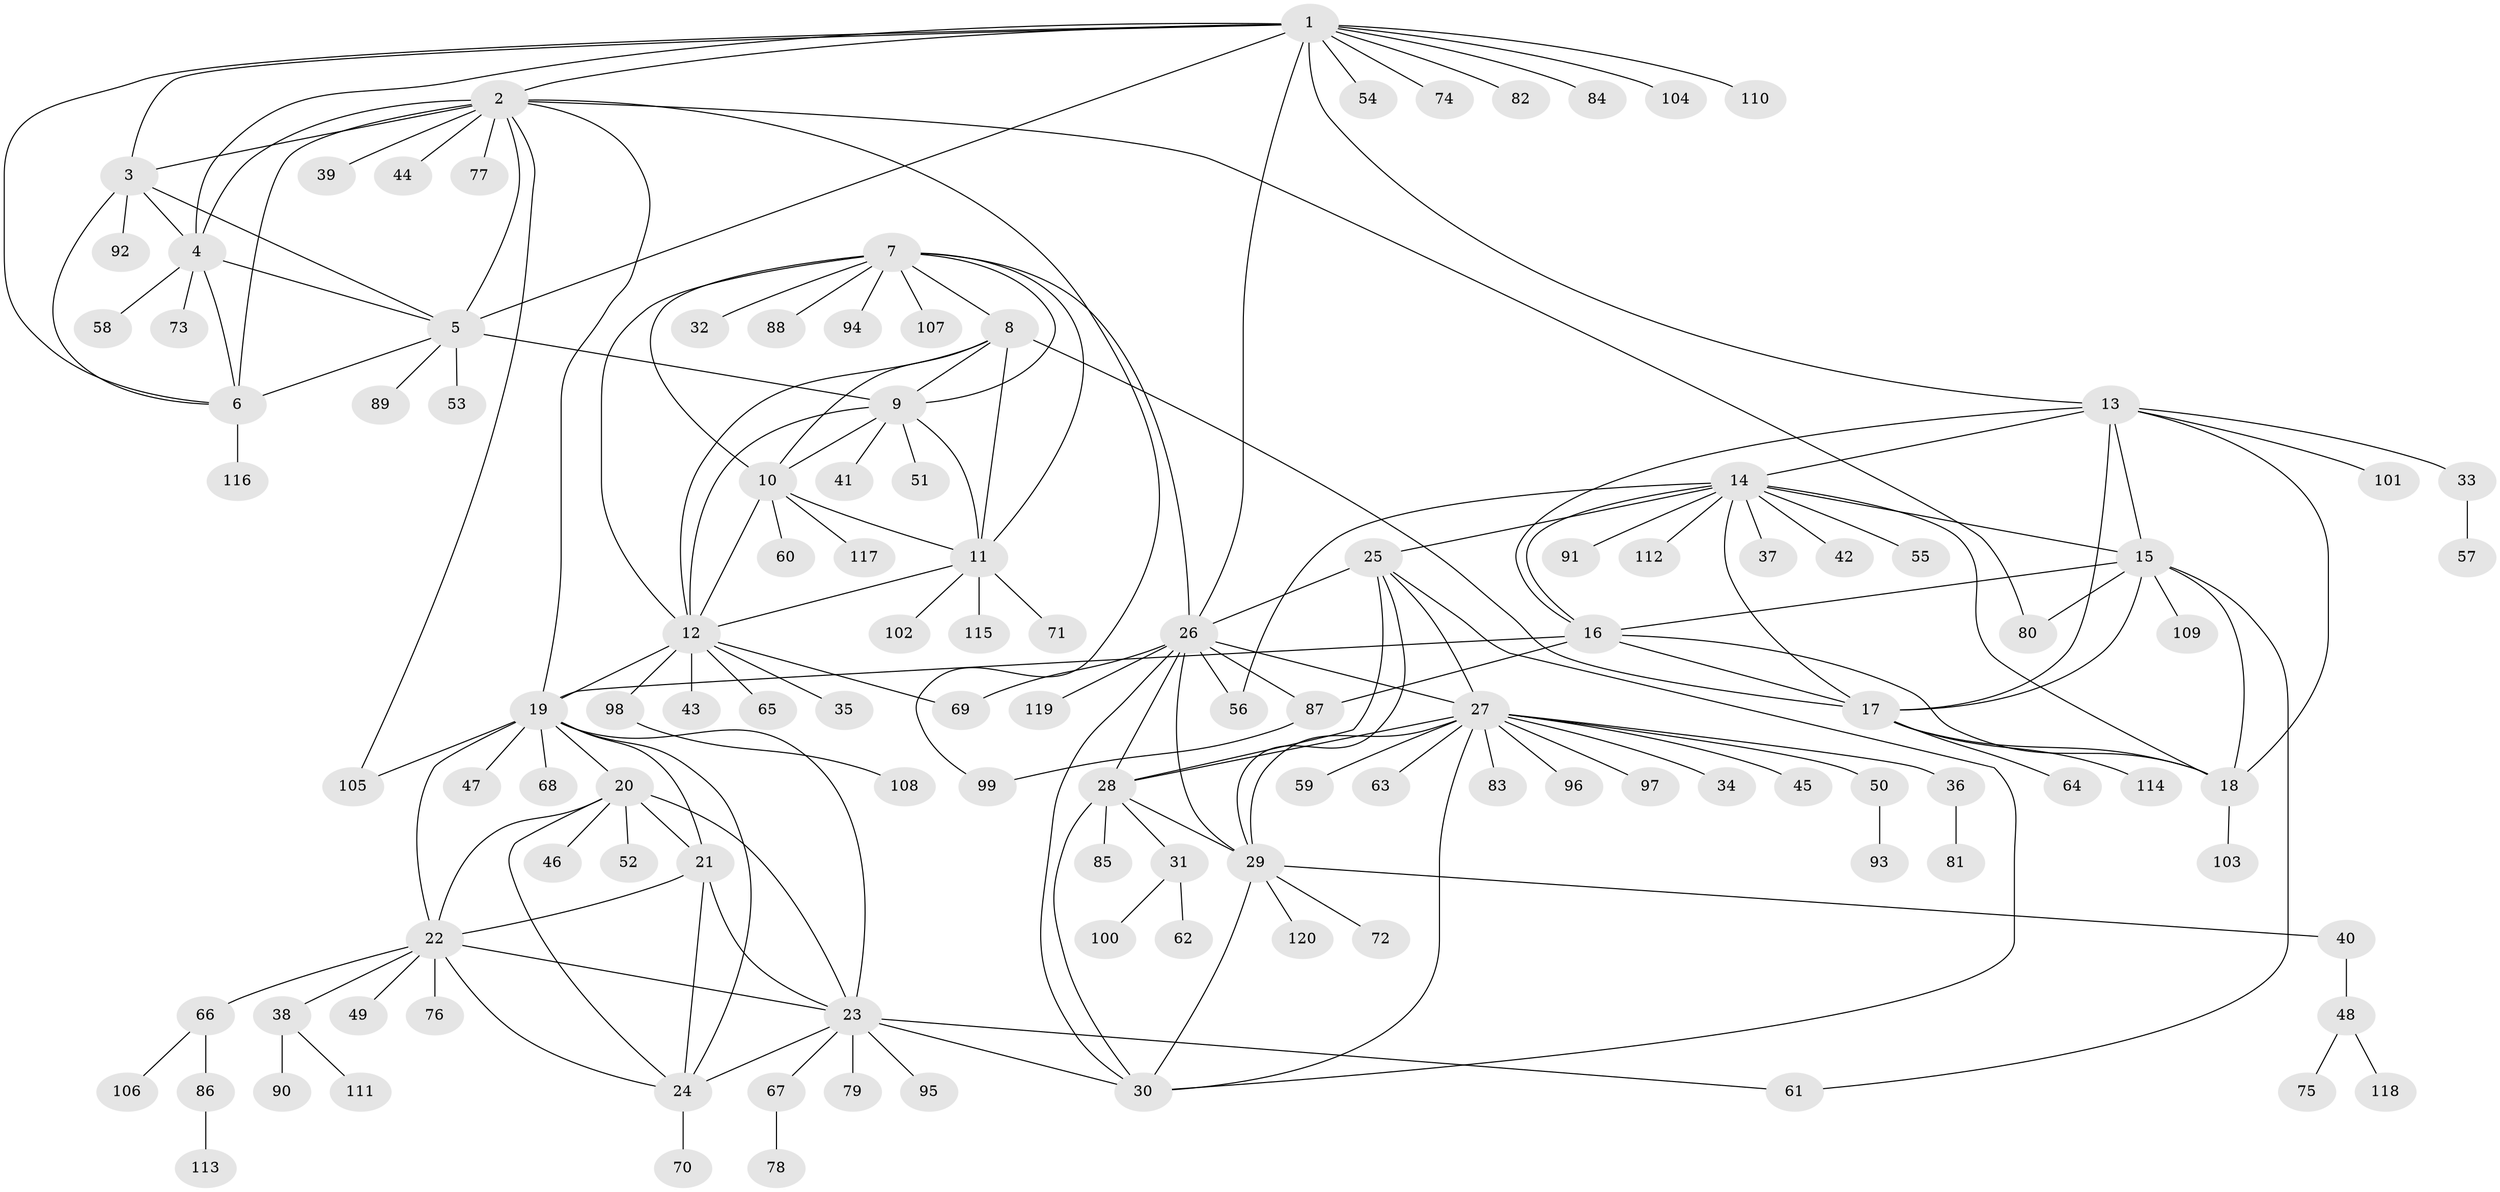 // Generated by graph-tools (version 1.1) at 2025/54/03/09/25 04:54:14]
// undirected, 120 vertices, 182 edges
graph export_dot {
graph [start="1"]
  node [color=gray90,style=filled];
  1;
  2;
  3;
  4;
  5;
  6;
  7;
  8;
  9;
  10;
  11;
  12;
  13;
  14;
  15;
  16;
  17;
  18;
  19;
  20;
  21;
  22;
  23;
  24;
  25;
  26;
  27;
  28;
  29;
  30;
  31;
  32;
  33;
  34;
  35;
  36;
  37;
  38;
  39;
  40;
  41;
  42;
  43;
  44;
  45;
  46;
  47;
  48;
  49;
  50;
  51;
  52;
  53;
  54;
  55;
  56;
  57;
  58;
  59;
  60;
  61;
  62;
  63;
  64;
  65;
  66;
  67;
  68;
  69;
  70;
  71;
  72;
  73;
  74;
  75;
  76;
  77;
  78;
  79;
  80;
  81;
  82;
  83;
  84;
  85;
  86;
  87;
  88;
  89;
  90;
  91;
  92;
  93;
  94;
  95;
  96;
  97;
  98;
  99;
  100;
  101;
  102;
  103;
  104;
  105;
  106;
  107;
  108;
  109;
  110;
  111;
  112;
  113;
  114;
  115;
  116;
  117;
  118;
  119;
  120;
  1 -- 2;
  1 -- 3;
  1 -- 4;
  1 -- 5;
  1 -- 6;
  1 -- 13;
  1 -- 26;
  1 -- 54;
  1 -- 74;
  1 -- 82;
  1 -- 84;
  1 -- 104;
  1 -- 110;
  2 -- 3;
  2 -- 4;
  2 -- 5;
  2 -- 6;
  2 -- 19;
  2 -- 39;
  2 -- 44;
  2 -- 77;
  2 -- 80;
  2 -- 99;
  2 -- 105;
  3 -- 4;
  3 -- 5;
  3 -- 6;
  3 -- 92;
  4 -- 5;
  4 -- 6;
  4 -- 58;
  4 -- 73;
  5 -- 6;
  5 -- 9;
  5 -- 53;
  5 -- 89;
  6 -- 116;
  7 -- 8;
  7 -- 9;
  7 -- 10;
  7 -- 11;
  7 -- 12;
  7 -- 26;
  7 -- 32;
  7 -- 88;
  7 -- 94;
  7 -- 107;
  8 -- 9;
  8 -- 10;
  8 -- 11;
  8 -- 12;
  8 -- 17;
  9 -- 10;
  9 -- 11;
  9 -- 12;
  9 -- 41;
  9 -- 51;
  10 -- 11;
  10 -- 12;
  10 -- 60;
  10 -- 117;
  11 -- 12;
  11 -- 71;
  11 -- 102;
  11 -- 115;
  12 -- 19;
  12 -- 35;
  12 -- 43;
  12 -- 65;
  12 -- 69;
  12 -- 98;
  13 -- 14;
  13 -- 15;
  13 -- 16;
  13 -- 17;
  13 -- 18;
  13 -- 33;
  13 -- 101;
  14 -- 15;
  14 -- 16;
  14 -- 17;
  14 -- 18;
  14 -- 25;
  14 -- 37;
  14 -- 42;
  14 -- 55;
  14 -- 56;
  14 -- 91;
  14 -- 112;
  15 -- 16;
  15 -- 17;
  15 -- 18;
  15 -- 61;
  15 -- 80;
  15 -- 109;
  16 -- 17;
  16 -- 18;
  16 -- 19;
  16 -- 87;
  17 -- 18;
  17 -- 64;
  17 -- 114;
  18 -- 103;
  19 -- 20;
  19 -- 21;
  19 -- 22;
  19 -- 23;
  19 -- 24;
  19 -- 47;
  19 -- 68;
  19 -- 105;
  20 -- 21;
  20 -- 22;
  20 -- 23;
  20 -- 24;
  20 -- 46;
  20 -- 52;
  21 -- 22;
  21 -- 23;
  21 -- 24;
  22 -- 23;
  22 -- 24;
  22 -- 38;
  22 -- 49;
  22 -- 66;
  22 -- 76;
  23 -- 24;
  23 -- 30;
  23 -- 61;
  23 -- 67;
  23 -- 79;
  23 -- 95;
  24 -- 70;
  25 -- 26;
  25 -- 27;
  25 -- 28;
  25 -- 29;
  25 -- 30;
  26 -- 27;
  26 -- 28;
  26 -- 29;
  26 -- 30;
  26 -- 56;
  26 -- 69;
  26 -- 87;
  26 -- 119;
  27 -- 28;
  27 -- 29;
  27 -- 30;
  27 -- 34;
  27 -- 36;
  27 -- 45;
  27 -- 50;
  27 -- 59;
  27 -- 63;
  27 -- 83;
  27 -- 96;
  27 -- 97;
  28 -- 29;
  28 -- 30;
  28 -- 31;
  28 -- 85;
  29 -- 30;
  29 -- 40;
  29 -- 72;
  29 -- 120;
  31 -- 62;
  31 -- 100;
  33 -- 57;
  36 -- 81;
  38 -- 90;
  38 -- 111;
  40 -- 48;
  48 -- 75;
  48 -- 118;
  50 -- 93;
  66 -- 86;
  66 -- 106;
  67 -- 78;
  86 -- 113;
  87 -- 99;
  98 -- 108;
}
